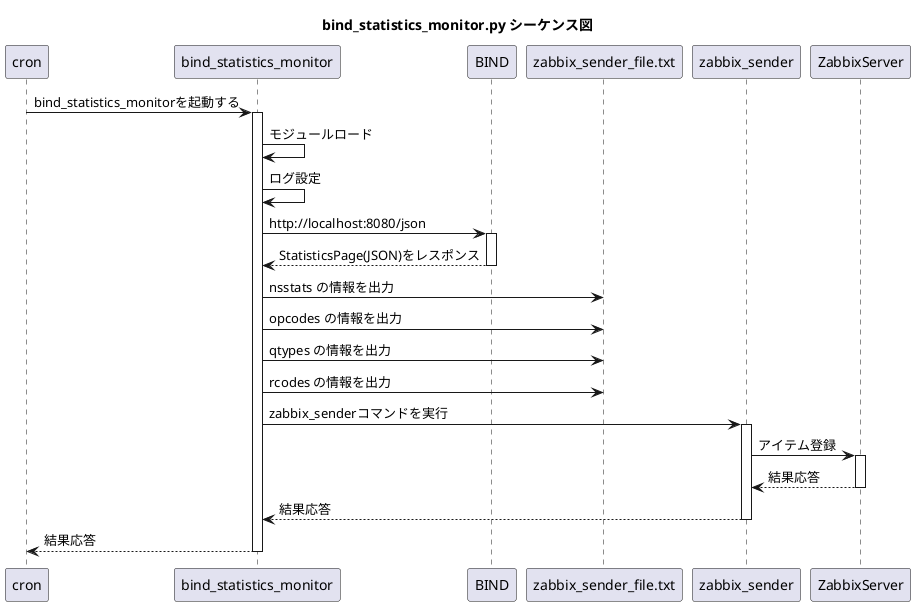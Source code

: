 @startuml
title bind_statistics_monitor.py シーケンス図
cron -> bind_statistics_monitor : bind_statistics_monitorを起動する
activate bind_statistics_monitor
bind_statistics_monitor -> bind_statistics_monitor : モジュールロード
bind_statistics_monitor -> bind_statistics_monitor : ログ設定
bind_statistics_monitor -> BIND : http://localhost:8080/json
activate BIND
bind_statistics_monitor <-- BIND : StatisticsPage(JSON)をレスポンス
deactivate BIND
bind_statistics_monitor -> zabbix_sender_file.txt : nsstats の情報を出力
bind_statistics_monitor -> zabbix_sender_file.txt : opcodes の情報を出力
bind_statistics_monitor -> zabbix_sender_file.txt : qtypes の情報を出力
bind_statistics_monitor -> zabbix_sender_file.txt : rcodes の情報を出力
bind_statistics_monitor -> zabbix_sender : zabbix_senderコマンドを実行
activate zabbix_sender
zabbix_sender -> ZabbixServer : アイテム登録
activate ZabbixServer
zabbix_sender <-- ZabbixServer : 結果応答
deactivate ZabbixServer
bind_statistics_monitor <-- zabbix_sender : 結果応答
deactivate zabbix_sender
cron <-- bind_statistics_monitor : 結果応答
deactivate bind_statistics_monitor
@enduml